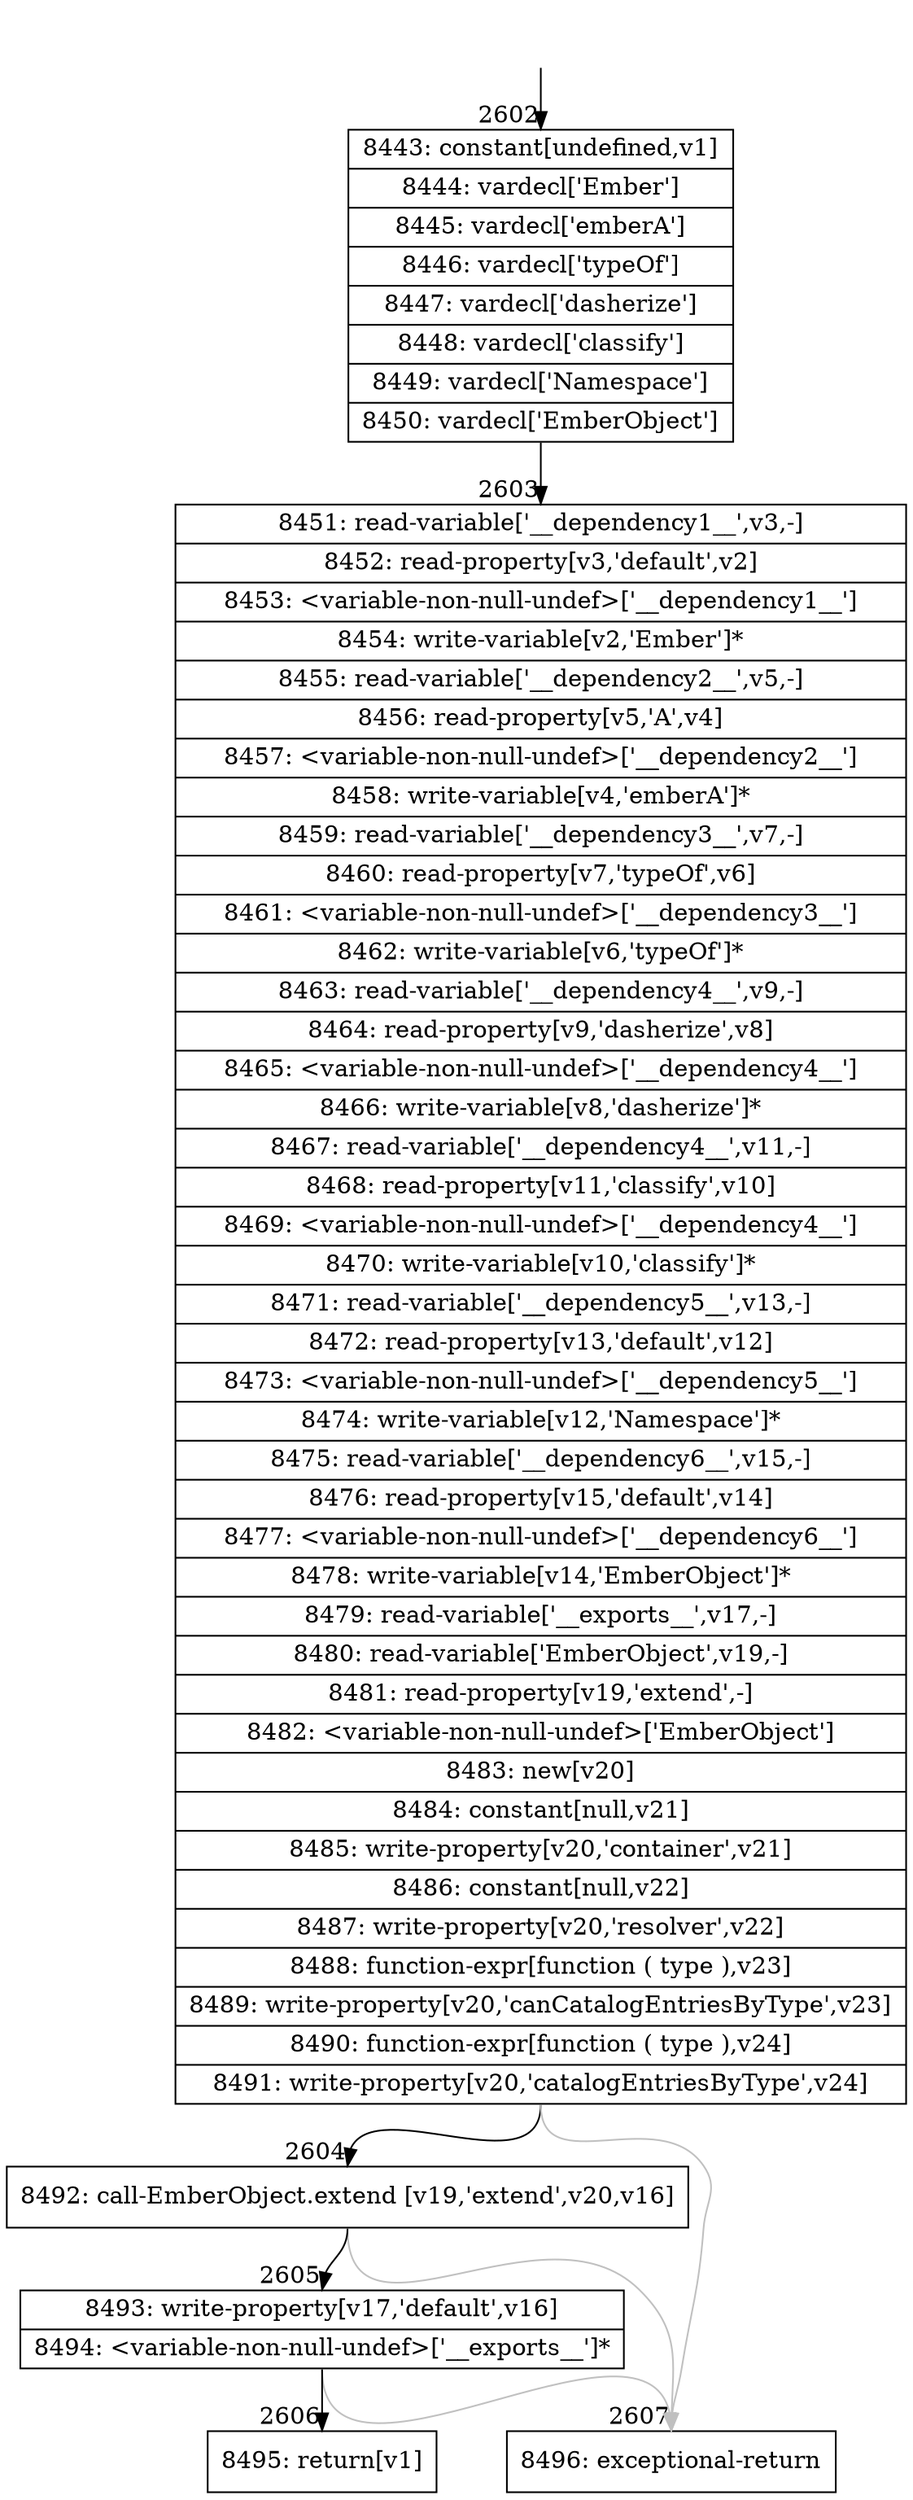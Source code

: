 digraph {
rankdir="TD"
BB_entry195[shape=none,label=""];
BB_entry195 -> BB2602 [tailport=s, headport=n, headlabel="    2602"]
BB2602 [shape=record label="{8443: constant[undefined,v1]|8444: vardecl['Ember']|8445: vardecl['emberA']|8446: vardecl['typeOf']|8447: vardecl['dasherize']|8448: vardecl['classify']|8449: vardecl['Namespace']|8450: vardecl['EmberObject']}" ] 
BB2602 -> BB2603 [tailport=s, headport=n, headlabel="      2603"]
BB2603 [shape=record label="{8451: read-variable['__dependency1__',v3,-]|8452: read-property[v3,'default',v2]|8453: \<variable-non-null-undef\>['__dependency1__']|8454: write-variable[v2,'Ember']*|8455: read-variable['__dependency2__',v5,-]|8456: read-property[v5,'A',v4]|8457: \<variable-non-null-undef\>['__dependency2__']|8458: write-variable[v4,'emberA']*|8459: read-variable['__dependency3__',v7,-]|8460: read-property[v7,'typeOf',v6]|8461: \<variable-non-null-undef\>['__dependency3__']|8462: write-variable[v6,'typeOf']*|8463: read-variable['__dependency4__',v9,-]|8464: read-property[v9,'dasherize',v8]|8465: \<variable-non-null-undef\>['__dependency4__']|8466: write-variable[v8,'dasherize']*|8467: read-variable['__dependency4__',v11,-]|8468: read-property[v11,'classify',v10]|8469: \<variable-non-null-undef\>['__dependency4__']|8470: write-variable[v10,'classify']*|8471: read-variable['__dependency5__',v13,-]|8472: read-property[v13,'default',v12]|8473: \<variable-non-null-undef\>['__dependency5__']|8474: write-variable[v12,'Namespace']*|8475: read-variable['__dependency6__',v15,-]|8476: read-property[v15,'default',v14]|8477: \<variable-non-null-undef\>['__dependency6__']|8478: write-variable[v14,'EmberObject']*|8479: read-variable['__exports__',v17,-]|8480: read-variable['EmberObject',v19,-]|8481: read-property[v19,'extend',-]|8482: \<variable-non-null-undef\>['EmberObject']|8483: new[v20]|8484: constant[null,v21]|8485: write-property[v20,'container',v21]|8486: constant[null,v22]|8487: write-property[v20,'resolver',v22]|8488: function-expr[function ( type ),v23]|8489: write-property[v20,'canCatalogEntriesByType',v23]|8490: function-expr[function ( type ),v24]|8491: write-property[v20,'catalogEntriesByType',v24]}" ] 
BB2603 -> BB2604 [tailport=s, headport=n, headlabel="      2604"]
BB2603 -> BB2607 [tailport=s, headport=n, color=gray, headlabel="      2607"]
BB2604 [shape=record label="{8492: call-EmberObject.extend [v19,'extend',v20,v16]}" ] 
BB2604 -> BB2605 [tailport=s, headport=n, headlabel="      2605"]
BB2604 -> BB2607 [tailport=s, headport=n, color=gray]
BB2605 [shape=record label="{8493: write-property[v17,'default',v16]|8494: \<variable-non-null-undef\>['__exports__']*}" ] 
BB2605 -> BB2606 [tailport=s, headport=n, headlabel="      2606"]
BB2605 -> BB2607 [tailport=s, headport=n, color=gray]
BB2606 [shape=record label="{8495: return[v1]}" ] 
BB2607 [shape=record label="{8496: exceptional-return}" ] 
//#$~ 4282
}
